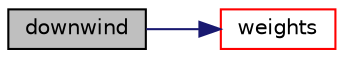 digraph "downwind"
{
  bgcolor="transparent";
  edge [fontname="Helvetica",fontsize="10",labelfontname="Helvetica",labelfontsize="10"];
  node [fontname="Helvetica",fontsize="10",shape=record];
  rankdir="LR";
  Node6 [label="downwind",height=0.2,width=0.4,color="black", fillcolor="grey75", style="filled", fontcolor="black"];
  Node6 -> Node7 [color="midnightblue",fontsize="10",style="solid",fontname="Helvetica"];
  Node7 [label="weights",height=0.2,width=0.4,color="red",URL="$a23997.html#a76d5c7bab67f22543bca5e2574e5f2dc",tooltip="Return the interpolation weighting factors. "];
}
